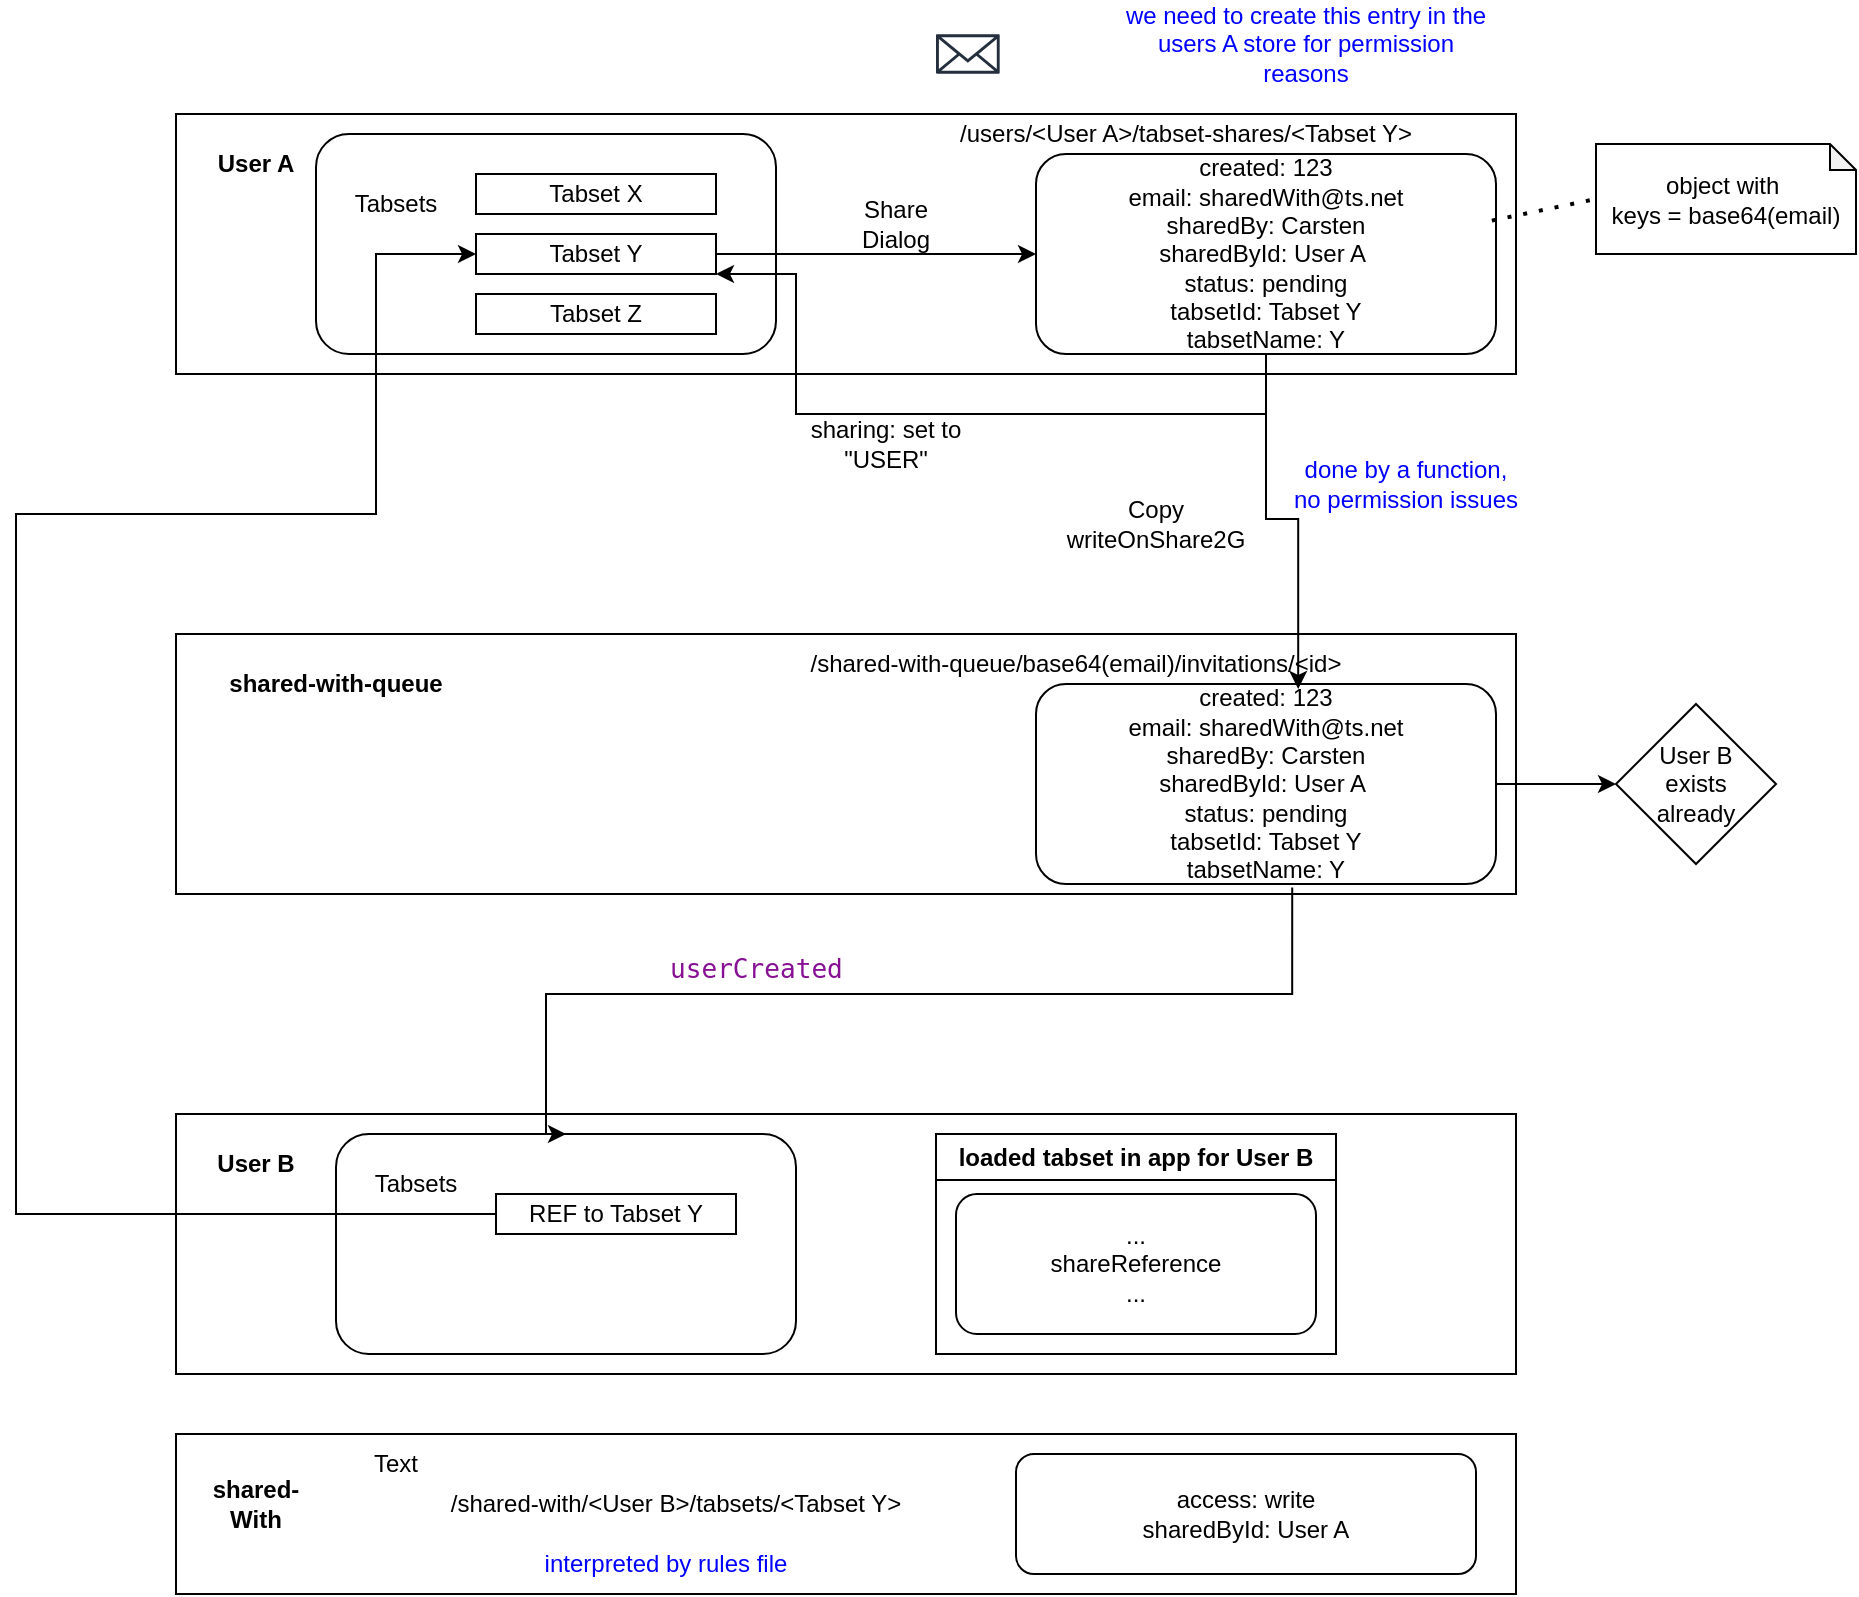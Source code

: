 <mxfile version="22.1.22" type="embed">
  <diagram id="KJRLZbUMWtx5j0lMuly0" name="Page-1">
    <mxGraphModel dx="970" dy="856" grid="1" gridSize="10" guides="1" tooltips="1" connect="1" arrows="1" fold="1" page="1" pageScale="1" pageWidth="850" pageHeight="1100" math="0" shadow="0">
      <root>
        <mxCell id="0" />
        <mxCell id="1" parent="0" />
        <mxCell id="3" value="" style="rounded=0;whiteSpace=wrap;html=1;" parent="1" vertex="1">
          <mxGeometry x="120" y="100" width="670" height="130" as="geometry" />
        </mxCell>
        <mxCell id="4" value="&lt;b&gt;User A&lt;/b&gt;" style="text;html=1;strokeColor=none;fillColor=none;align=center;verticalAlign=middle;whiteSpace=wrap;rounded=0;" parent="1" vertex="1">
          <mxGeometry x="130" y="110" width="60" height="30" as="geometry" />
        </mxCell>
        <mxCell id="5" value="" style="rounded=1;whiteSpace=wrap;html=1;" parent="1" vertex="1">
          <mxGeometry x="190" y="110" width="230" height="110" as="geometry" />
        </mxCell>
        <mxCell id="7" value="Tabsets" style="text;html=1;strokeColor=none;fillColor=none;align=center;verticalAlign=middle;whiteSpace=wrap;rounded=0;" parent="1" vertex="1">
          <mxGeometry x="200" y="130" width="60" height="30" as="geometry" />
        </mxCell>
        <mxCell id="8" value="Tabset X" style="rounded=0;whiteSpace=wrap;html=1;" parent="1" vertex="1">
          <mxGeometry x="270" y="130" width="120" height="20" as="geometry" />
        </mxCell>
        <mxCell id="9" value="Tabset Y" style="rounded=0;whiteSpace=wrap;html=1;" parent="1" vertex="1">
          <mxGeometry x="270" y="160" width="120" height="20" as="geometry" />
        </mxCell>
        <mxCell id="10" value="Tabset Z" style="rounded=0;whiteSpace=wrap;html=1;" parent="1" vertex="1">
          <mxGeometry x="270" y="190" width="120" height="20" as="geometry" />
        </mxCell>
        <mxCell id="51" style="edgeStyle=orthogonalEdgeStyle;rounded=0;orthogonalLoop=1;jettySize=auto;html=1;exitX=0.5;exitY=1;exitDx=0;exitDy=0;" parent="1" source="18" edge="1">
          <mxGeometry relative="1" as="geometry">
            <mxPoint x="390" y="180" as="targetPoint" />
            <Array as="points">
              <mxPoint x="665" y="250" />
              <mxPoint x="430" y="250" />
              <mxPoint x="430" y="180" />
            </Array>
          </mxGeometry>
        </mxCell>
        <mxCell id="18" value="created: 123&lt;br&gt;email: sharedWith@ts.net&lt;br&gt;sharedBy: Carsten&lt;br&gt;sharedById: User A&amp;nbsp;&lt;br&gt;status: pending&lt;br&gt;tabsetId: Tabset Y&lt;br&gt;tabsetName: Y" style="rounded=1;whiteSpace=wrap;html=1;" parent="1" vertex="1">
          <mxGeometry x="550" y="120" width="230" height="100" as="geometry" />
        </mxCell>
        <mxCell id="22" value="Share&lt;br&gt;Dialog" style="text;html=1;strokeColor=none;fillColor=none;align=center;verticalAlign=middle;whiteSpace=wrap;rounded=0;" parent="1" vertex="1">
          <mxGeometry x="450" y="140" width="60" height="30" as="geometry" />
        </mxCell>
        <mxCell id="21" style="edgeStyle=orthogonalEdgeStyle;rounded=0;orthogonalLoop=1;jettySize=auto;html=1;entryX=0;entryY=0.5;entryDx=0;entryDy=0;" parent="1" source="9" target="18" edge="1">
          <mxGeometry relative="1" as="geometry">
            <mxPoint x="640" y="165" as="targetPoint" />
          </mxGeometry>
        </mxCell>
        <mxCell id="23" value="" style="sketch=0;outlineConnect=0;fontColor=#232F3E;gradientColor=none;fillColor=#232F3D;strokeColor=none;dashed=0;verticalLabelPosition=bottom;verticalAlign=top;align=center;html=1;fontSize=12;fontStyle=0;aspect=fixed;pointerEvents=1;shape=mxgraph.aws4.email_2;" parent="1" vertex="1">
          <mxGeometry x="500" y="60" width="31.84" height="20" as="geometry" />
        </mxCell>
        <mxCell id="25" value="" style="rounded=0;whiteSpace=wrap;html=1;" parent="1" vertex="1">
          <mxGeometry x="120" y="360" width="670" height="130" as="geometry" />
        </mxCell>
        <mxCell id="26" value="&lt;b&gt;shared-with-queue&lt;/b&gt;" style="text;html=1;strokeColor=none;fillColor=none;align=center;verticalAlign=middle;whiteSpace=wrap;rounded=0;" parent="1" vertex="1">
          <mxGeometry x="140" y="370" width="120" height="30" as="geometry" />
        </mxCell>
        <mxCell id="65" style="edgeStyle=orthogonalEdgeStyle;rounded=0;orthogonalLoop=1;jettySize=auto;html=1;entryX=0;entryY=0.5;entryDx=0;entryDy=0;" edge="1" parent="1" source="27" target="64">
          <mxGeometry relative="1" as="geometry" />
        </mxCell>
        <mxCell id="27" value="created: 123&lt;br style=&quot;border-color: var(--border-color);&quot;&gt;email: sharedWith@ts.net&lt;br style=&quot;border-color: var(--border-color);&quot;&gt;sharedBy: Carsten&lt;br style=&quot;border-color: var(--border-color);&quot;&gt;sharedById: User A&amp;nbsp;&lt;br style=&quot;border-color: var(--border-color);&quot;&gt;status: pending&lt;br style=&quot;border-color: var(--border-color);&quot;&gt;tabsetId: Tabset Y&lt;br&gt;tabsetName: Y" style="rounded=1;whiteSpace=wrap;html=1;" parent="1" vertex="1">
          <mxGeometry x="550" y="385" width="230" height="100" as="geometry" />
        </mxCell>
        <mxCell id="30" style="edgeStyle=orthogonalEdgeStyle;rounded=0;orthogonalLoop=1;jettySize=auto;html=1;entryX=0.57;entryY=0.025;entryDx=0;entryDy=0;entryPerimeter=0;" parent="1" source="18" target="27" edge="1">
          <mxGeometry relative="1" as="geometry">
            <mxPoint x="700" y="210" as="sourcePoint" />
            <mxPoint x="700" y="380" as="targetPoint" />
          </mxGeometry>
        </mxCell>
        <mxCell id="31" value="Copy&lt;br&gt;writeOnShare2G" style="text;html=1;strokeColor=none;fillColor=none;align=center;verticalAlign=middle;whiteSpace=wrap;rounded=0;" parent="1" vertex="1">
          <mxGeometry x="580" y="290" width="60" height="30" as="geometry" />
        </mxCell>
        <mxCell id="32" value="" style="rounded=0;whiteSpace=wrap;html=1;" parent="1" vertex="1">
          <mxGeometry x="120" y="600" width="670" height="130" as="geometry" />
        </mxCell>
        <mxCell id="33" value="&lt;b&gt;User B&lt;br&gt;&lt;/b&gt;" style="text;html=1;strokeColor=none;fillColor=none;align=center;verticalAlign=middle;whiteSpace=wrap;rounded=0;" parent="1" vertex="1">
          <mxGeometry x="130" y="610" width="60" height="30" as="geometry" />
        </mxCell>
        <mxCell id="34" value="" style="rounded=1;whiteSpace=wrap;html=1;" parent="1" vertex="1">
          <mxGeometry x="200" y="610" width="230" height="110" as="geometry" />
        </mxCell>
        <mxCell id="35" value="Tabsets" style="text;html=1;strokeColor=none;fillColor=none;align=center;verticalAlign=middle;whiteSpace=wrap;rounded=0;" parent="1" vertex="1">
          <mxGeometry x="210" y="620" width="60" height="30" as="geometry" />
        </mxCell>
        <mxCell id="36" value="&lt;div style=&quot;background-color:#ffffff;color:#080808&quot;&gt;&lt;pre style=&quot;font-family:&#39;JetBrains Mono&#39;,monospace;font-size:9.8pt;&quot;&gt;&lt;span style=&quot;color:#871094;&quot;&gt;userCreated&lt;/span&gt;&lt;/pre&gt;&lt;/div&gt;" style="text;whiteSpace=wrap;html=1;" parent="1" vertex="1">
          <mxGeometry x="365" y="500" width="120" height="70" as="geometry" />
        </mxCell>
        <mxCell id="37" style="edgeStyle=orthogonalEdgeStyle;rounded=0;orthogonalLoop=1;jettySize=auto;html=1;exitX=0.557;exitY=1.018;exitDx=0;exitDy=0;exitPerimeter=0;entryX=0.5;entryY=0;entryDx=0;entryDy=0;" parent="1" source="27" target="34" edge="1">
          <mxGeometry relative="1" as="geometry">
            <mxPoint x="660" y="510" as="sourcePoint" />
            <mxPoint x="240" y="560" as="targetPoint" />
            <Array as="points">
              <mxPoint x="678" y="540" />
              <mxPoint x="305" y="540" />
            </Array>
          </mxGeometry>
        </mxCell>
        <mxCell id="55" style="edgeStyle=orthogonalEdgeStyle;rounded=0;orthogonalLoop=1;jettySize=auto;html=1;entryX=0;entryY=0.5;entryDx=0;entryDy=0;" parent="1" source="38" target="9" edge="1">
          <mxGeometry relative="1" as="geometry">
            <Array as="points">
              <mxPoint x="40" y="650" />
              <mxPoint x="40" y="300" />
              <mxPoint x="220" y="300" />
              <mxPoint x="220" y="170" />
            </Array>
          </mxGeometry>
        </mxCell>
        <mxCell id="38" value="REF to Tabset Y" style="rounded=0;whiteSpace=wrap;html=1;" parent="1" vertex="1">
          <mxGeometry x="280" y="640" width="120" height="20" as="geometry" />
        </mxCell>
        <mxCell id="39" value="" style="rounded=0;whiteSpace=wrap;html=1;" parent="1" vertex="1">
          <mxGeometry x="120" y="760" width="670" height="80" as="geometry" />
        </mxCell>
        <mxCell id="40" value="&lt;b&gt;shared-With&lt;/b&gt;" style="text;html=1;strokeColor=none;fillColor=none;align=center;verticalAlign=middle;whiteSpace=wrap;rounded=0;" parent="1" vertex="1">
          <mxGeometry x="130" y="780" width="60" height="30" as="geometry" />
        </mxCell>
        <mxCell id="42" value="/shared-with/&amp;lt;User B&amp;gt;/tabsets/&amp;lt;Tabset Y&amp;gt;" style="text;html=1;strokeColor=none;fillColor=none;align=center;verticalAlign=middle;whiteSpace=wrap;rounded=0;" parent="1" vertex="1">
          <mxGeometry x="190.0" y="770" width="360" height="50" as="geometry" />
        </mxCell>
        <mxCell id="46" value="&lt;font color=&quot;#0000ff&quot;&gt;we need to create this entry in the&lt;br&gt;users A store for permission&lt;br&gt;reasons&lt;/font&gt;" style="text;html=1;strokeColor=none;fillColor=none;align=center;verticalAlign=middle;whiteSpace=wrap;rounded=0;" parent="1" vertex="1">
          <mxGeometry x="570" y="50" width="230" height="30" as="geometry" />
        </mxCell>
        <mxCell id="47" value="/users/&amp;lt;User A&amp;gt;/tabset-shares/&amp;lt;Tabset Y&amp;gt;" style="text;html=1;strokeColor=none;fillColor=none;align=center;verticalAlign=middle;whiteSpace=wrap;rounded=0;" parent="1" vertex="1">
          <mxGeometry x="380" y="90" width="490" height="40" as="geometry" />
        </mxCell>
        <mxCell id="50" value="&lt;font color=&quot;#0000ff&quot;&gt;done by a function, &lt;br&gt;no permission issues&lt;/font&gt;" style="text;html=1;strokeColor=none;fillColor=none;align=center;verticalAlign=middle;whiteSpace=wrap;rounded=0;" parent="1" vertex="1">
          <mxGeometry x="620" y="270" width="230" height="30" as="geometry" />
        </mxCell>
        <mxCell id="53" value="sharing: set to &quot;USER&quot;" style="text;html=1;strokeColor=none;fillColor=none;align=center;verticalAlign=middle;whiteSpace=wrap;rounded=0;" parent="1" vertex="1">
          <mxGeometry x="420" y="250" width="110" height="30" as="geometry" />
        </mxCell>
        <mxCell id="56" value="&lt;font color=&quot;#0000ff&quot;&gt;interpreted by rules file&lt;/font&gt;" style="text;html=1;strokeColor=none;fillColor=none;align=center;verticalAlign=middle;whiteSpace=wrap;rounded=0;" parent="1" vertex="1">
          <mxGeometry x="250" y="810" width="230" height="30" as="geometry" />
        </mxCell>
        <mxCell id="58" value="access: write&lt;br&gt;sharedById: User A" style="rounded=1;whiteSpace=wrap;html=1;" parent="1" vertex="1">
          <mxGeometry x="540" y="770" width="230" height="60" as="geometry" />
        </mxCell>
        <mxCell id="59" value="loaded tabset in app for User B" style="swimlane;whiteSpace=wrap;html=1;" parent="1" vertex="1">
          <mxGeometry x="500" y="610" width="200" height="110" as="geometry" />
        </mxCell>
        <mxCell id="60" value="...&lt;br&gt;shareReference&lt;br&gt;..." style="rounded=1;whiteSpace=wrap;html=1;" parent="1" vertex="1">
          <mxGeometry x="510" y="640" width="180" height="70" as="geometry" />
        </mxCell>
        <mxCell id="61" value="Text" style="text;strokeColor=none;align=center;fillColor=none;html=1;verticalAlign=middle;whiteSpace=wrap;rounded=0;" parent="1" vertex="1">
          <mxGeometry x="200" y="760" width="60" height="30" as="geometry" />
        </mxCell>
        <mxCell id="62" value="object with&amp;nbsp;&lt;br&gt;keys = base64(email)" style="shape=note;whiteSpace=wrap;html=1;backgroundOutline=1;darkOpacity=0.05;size=13;" vertex="1" parent="1">
          <mxGeometry x="830" y="115" width="130" height="55" as="geometry" />
        </mxCell>
        <mxCell id="63" value="" style="endArrow=none;dashed=1;html=1;dashPattern=1 3;strokeWidth=2;rounded=0;entryX=0;entryY=0.5;entryDx=0;entryDy=0;entryPerimeter=0;exitX=0.991;exitY=0.333;exitDx=0;exitDy=0;exitPerimeter=0;" edge="1" parent="1" source="18" target="62">
          <mxGeometry width="50" height="50" relative="1" as="geometry">
            <mxPoint x="650" y="620" as="sourcePoint" />
            <mxPoint x="700" y="570" as="targetPoint" />
          </mxGeometry>
        </mxCell>
        <mxCell id="49" value="/shared-with-queue/base64(email)/invitations/&amp;lt;id&amp;gt;" style="text;html=1;strokeColor=none;fillColor=none;align=center;verticalAlign=middle;whiteSpace=wrap;rounded=0;" parent="1" vertex="1">
          <mxGeometry x="365" y="365" width="410" height="20" as="geometry" />
        </mxCell>
        <mxCell id="64" value="User B&lt;br&gt;exists&lt;br&gt;already" style="rhombus;whiteSpace=wrap;html=1;" vertex="1" parent="1">
          <mxGeometry x="840" y="395" width="80" height="80" as="geometry" />
        </mxCell>
      </root>
    </mxGraphModel>
  </diagram>
</mxfile>
